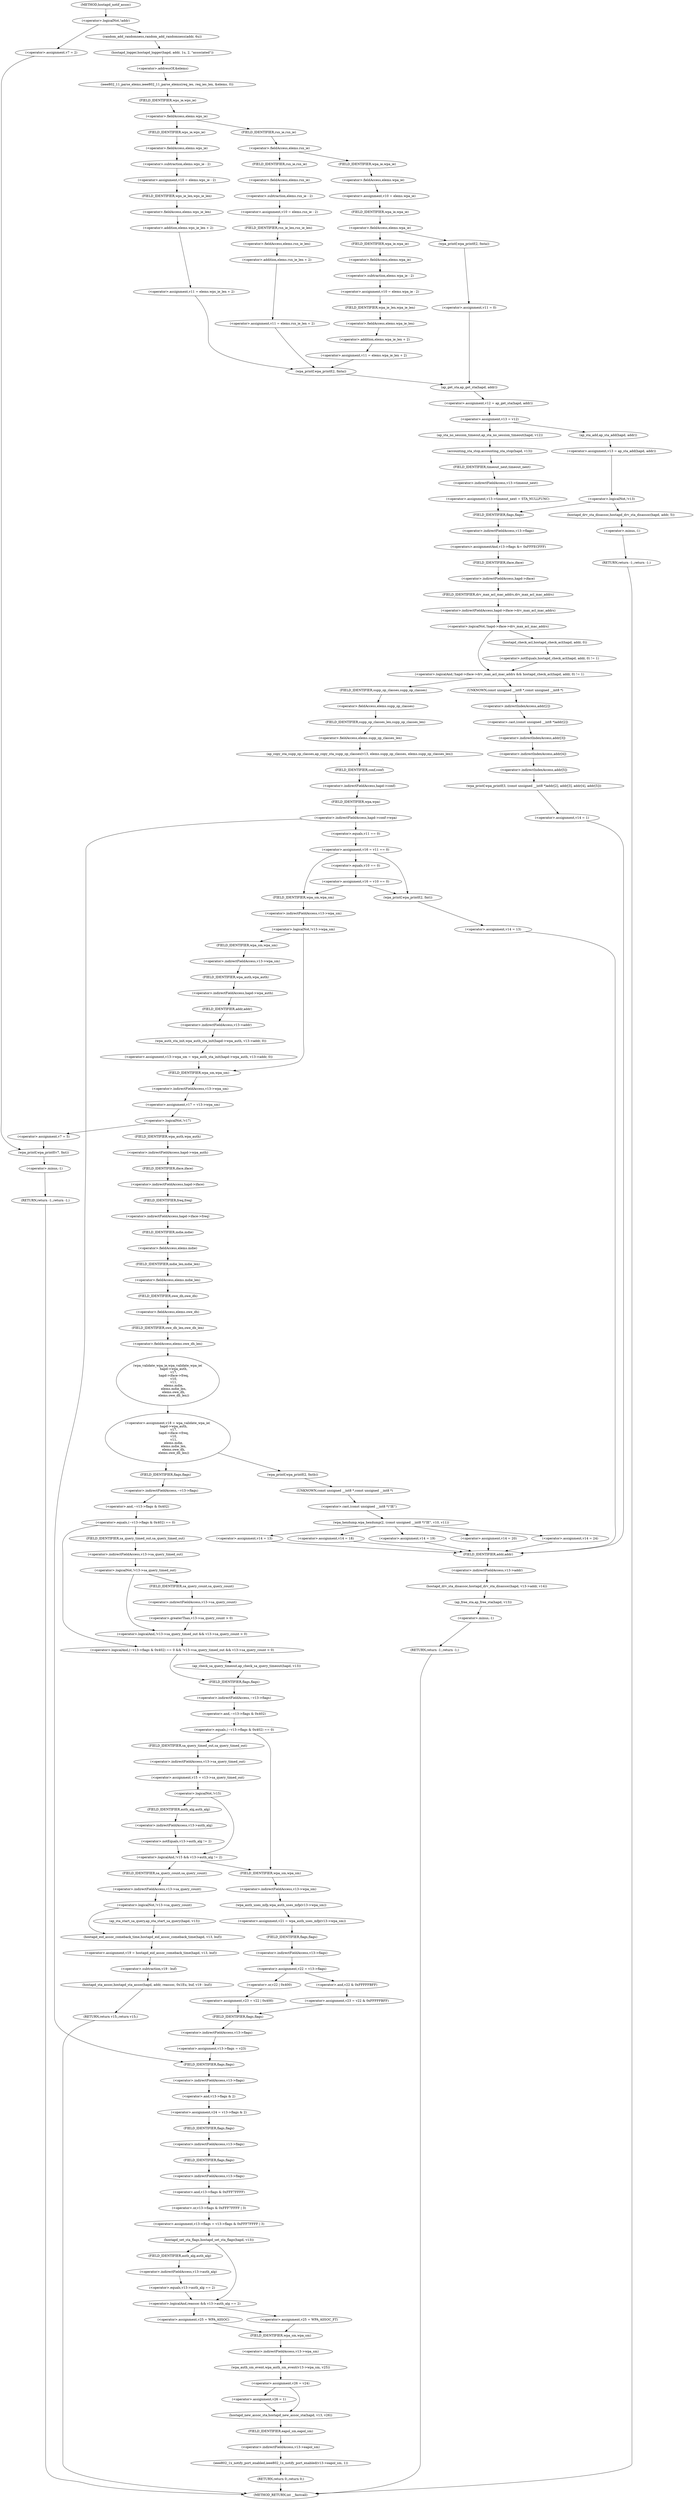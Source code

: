 digraph hostapd_notif_assoc {  
"1000153" [label = "(<operator>.logicalNot,!addr)" ]
"1000156" [label = "(<operator>.assignment,v7 = 2)" ]
"1000160" [label = "(wpa_printf,wpa_printf(v7, fmt))" ]
"1000163" [label = "(RETURN,return -1;,return -1;)" ]
"1000164" [label = "(<operator>.minus,-1)" ]
"1000166" [label = "(random_add_randomness,random_add_randomness(addr, 6u))" ]
"1000169" [label = "(hostapd_logger,hostapd_logger(hapd, addr, 1u, 2, \"associated\"))" ]
"1000175" [label = "(ieee802_11_parse_elems,ieee802_11_parse_elems(req_ies, req_ies_len, &elems, 0))" ]
"1000178" [label = "(<operator>.addressOf,&elems)" ]
"1000182" [label = "(<operator>.fieldAccess,elems.wps_ie)" ]
"1000184" [label = "(FIELD_IDENTIFIER,wps_ie,wps_ie)" ]
"1000186" [label = "(<operator>.assignment,v10 = elems.wps_ie - 2)" ]
"1000188" [label = "(<operator>.subtraction,elems.wps_ie - 2)" ]
"1000189" [label = "(<operator>.fieldAccess,elems.wps_ie)" ]
"1000191" [label = "(FIELD_IDENTIFIER,wps_ie,wps_ie)" ]
"1000193" [label = "(<operator>.assignment,v11 = elems.wps_ie_len + 2)" ]
"1000195" [label = "(<operator>.addition,elems.wps_ie_len + 2)" ]
"1000196" [label = "(<operator>.fieldAccess,elems.wps_ie_len)" ]
"1000198" [label = "(FIELD_IDENTIFIER,wps_ie_len,wps_ie_len)" ]
"1000201" [label = "(wpa_printf,wpa_printf(2, fmta))" ]
"1000206" [label = "(<operator>.fieldAccess,elems.rsn_ie)" ]
"1000208" [label = "(FIELD_IDENTIFIER,rsn_ie,rsn_ie)" ]
"1000210" [label = "(<operator>.assignment,v10 = elems.rsn_ie - 2)" ]
"1000212" [label = "(<operator>.subtraction,elems.rsn_ie - 2)" ]
"1000213" [label = "(<operator>.fieldAccess,elems.rsn_ie)" ]
"1000215" [label = "(FIELD_IDENTIFIER,rsn_ie,rsn_ie)" ]
"1000217" [label = "(<operator>.assignment,v11 = elems.rsn_ie_len + 2)" ]
"1000219" [label = "(<operator>.addition,elems.rsn_ie_len + 2)" ]
"1000220" [label = "(<operator>.fieldAccess,elems.rsn_ie_len)" ]
"1000222" [label = "(FIELD_IDENTIFIER,rsn_ie_len,rsn_ie_len)" ]
"1000225" [label = "(<operator>.assignment,v10 = elems.wpa_ie)" ]
"1000227" [label = "(<operator>.fieldAccess,elems.wpa_ie)" ]
"1000229" [label = "(FIELD_IDENTIFIER,wpa_ie,wpa_ie)" ]
"1000231" [label = "(<operator>.fieldAccess,elems.wpa_ie)" ]
"1000233" [label = "(FIELD_IDENTIFIER,wpa_ie,wpa_ie)" ]
"1000235" [label = "(<operator>.assignment,v10 = elems.wpa_ie - 2)" ]
"1000237" [label = "(<operator>.subtraction,elems.wpa_ie - 2)" ]
"1000238" [label = "(<operator>.fieldAccess,elems.wpa_ie)" ]
"1000240" [label = "(FIELD_IDENTIFIER,wpa_ie,wpa_ie)" ]
"1000242" [label = "(<operator>.assignment,v11 = elems.wpa_ie_len + 2)" ]
"1000244" [label = "(<operator>.addition,elems.wpa_ie_len + 2)" ]
"1000245" [label = "(<operator>.fieldAccess,elems.wpa_ie_len)" ]
"1000247" [label = "(FIELD_IDENTIFIER,wpa_ie_len,wpa_ie_len)" ]
"1000250" [label = "(wpa_printf,wpa_printf(2, fmta))" ]
"1000253" [label = "(<operator>.assignment,v11 = 0)" ]
"1000257" [label = "(<operator>.assignment,v12 = ap_get_sta(hapd, addr))" ]
"1000259" [label = "(ap_get_sta,ap_get_sta(hapd, addr))" ]
"1000262" [label = "(<operator>.assignment,v13 = v12)" ]
"1000268" [label = "(ap_sta_no_session_timeout,ap_sta_no_session_timeout(hapd, v12))" ]
"1000271" [label = "(accounting_sta_stop,accounting_sta_stop(hapd, v13))" ]
"1000274" [label = "(<operator>.assignment,v13->timeout_next = STA_NULLFUNC)" ]
"1000275" [label = "(<operator>.indirectFieldAccess,v13->timeout_next)" ]
"1000277" [label = "(FIELD_IDENTIFIER,timeout_next,timeout_next)" ]
"1000281" [label = "(<operator>.assignment,v13 = ap_sta_add(hapd, addr))" ]
"1000283" [label = "(ap_sta_add,ap_sta_add(hapd, addr))" ]
"1000287" [label = "(<operator>.logicalNot,!v13)" ]
"1000290" [label = "(hostapd_drv_sta_disassoc,hostapd_drv_sta_disassoc(hapd, addr, 5))" ]
"1000294" [label = "(RETURN,return -1;,return -1;)" ]
"1000295" [label = "(<operator>.minus,-1)" ]
"1000297" [label = "(<operators>.assignmentAnd,v13->flags &= 0xFFFECFFF)" ]
"1000298" [label = "(<operator>.indirectFieldAccess,v13->flags)" ]
"1000300" [label = "(FIELD_IDENTIFIER,flags,flags)" ]
"1000303" [label = "(<operator>.logicalAnd,!hapd->iface->drv_max_acl_mac_addrs && hostapd_check_acl(hapd, addr, 0) != 1)" ]
"1000304" [label = "(<operator>.logicalNot,!hapd->iface->drv_max_acl_mac_addrs)" ]
"1000305" [label = "(<operator>.indirectFieldAccess,hapd->iface->drv_max_acl_mac_addrs)" ]
"1000306" [label = "(<operator>.indirectFieldAccess,hapd->iface)" ]
"1000308" [label = "(FIELD_IDENTIFIER,iface,iface)" ]
"1000309" [label = "(FIELD_IDENTIFIER,drv_max_acl_mac_addrs,drv_max_acl_mac_addrs)" ]
"1000310" [label = "(<operator>.notEquals,hostapd_check_acl(hapd, addr, 0) != 1)" ]
"1000311" [label = "(hostapd_check_acl,hostapd_check_acl(hapd, addr, 0))" ]
"1000317" [label = "(wpa_printf,wpa_printf(3, (const unsigned __int8 *)addr[2], addr[3], addr[4], addr[5]))" ]
"1000319" [label = "(<operator>.cast,(const unsigned __int8 *)addr[2])" ]
"1000320" [label = "(UNKNOWN,const unsigned __int8 *,const unsigned __int8 *)" ]
"1000321" [label = "(<operator>.indirectIndexAccess,addr[2])" ]
"1000324" [label = "(<operator>.indirectIndexAccess,addr[3])" ]
"1000327" [label = "(<operator>.indirectIndexAccess,addr[4])" ]
"1000330" [label = "(<operator>.indirectIndexAccess,addr[5])" ]
"1000333" [label = "(<operator>.assignment,v14 = 1)" ]
"1000337" [label = "(hostapd_drv_sta_disassoc,hostapd_drv_sta_disassoc(hapd, v13->addr, v14))" ]
"1000339" [label = "(<operator>.indirectFieldAccess,v13->addr)" ]
"1000341" [label = "(FIELD_IDENTIFIER,addr,addr)" ]
"1000343" [label = "(ap_free_sta,ap_free_sta(hapd, v13))" ]
"1000346" [label = "(RETURN,return -1;,return -1;)" ]
"1000347" [label = "(<operator>.minus,-1)" ]
"1000349" [label = "(ap_copy_sta_supp_op_classes,ap_copy_sta_supp_op_classes(v13, elems.supp_op_classes, elems.supp_op_classes_len))" ]
"1000351" [label = "(<operator>.fieldAccess,elems.supp_op_classes)" ]
"1000353" [label = "(FIELD_IDENTIFIER,supp_op_classes,supp_op_classes)" ]
"1000354" [label = "(<operator>.fieldAccess,elems.supp_op_classes_len)" ]
"1000356" [label = "(FIELD_IDENTIFIER,supp_op_classes_len,supp_op_classes_len)" ]
"1000358" [label = "(<operator>.indirectFieldAccess,hapd->conf->wpa)" ]
"1000359" [label = "(<operator>.indirectFieldAccess,hapd->conf)" ]
"1000361" [label = "(FIELD_IDENTIFIER,conf,conf)" ]
"1000362" [label = "(FIELD_IDENTIFIER,wpa,wpa)" ]
"1000364" [label = "(<operator>.assignment,v16 = v11 == 0)" ]
"1000366" [label = "(<operator>.equals,v11 == 0)" ]
"1000371" [label = "(<operator>.assignment,v16 = v10 == 0)" ]
"1000373" [label = "(<operator>.equals,v10 == 0)" ]
"1000379" [label = "(wpa_printf,wpa_printf(2, fmt))" ]
"1000382" [label = "(<operator>.assignment,v14 = 13)" ]
"1000387" [label = "(<operator>.logicalNot,!v13->wpa_sm)" ]
"1000388" [label = "(<operator>.indirectFieldAccess,v13->wpa_sm)" ]
"1000390" [label = "(FIELD_IDENTIFIER,wpa_sm,wpa_sm)" ]
"1000391" [label = "(<operator>.assignment,v13->wpa_sm = wpa_auth_sta_init(hapd->wpa_auth, v13->addr, 0))" ]
"1000392" [label = "(<operator>.indirectFieldAccess,v13->wpa_sm)" ]
"1000394" [label = "(FIELD_IDENTIFIER,wpa_sm,wpa_sm)" ]
"1000395" [label = "(wpa_auth_sta_init,wpa_auth_sta_init(hapd->wpa_auth, v13->addr, 0))" ]
"1000396" [label = "(<operator>.indirectFieldAccess,hapd->wpa_auth)" ]
"1000398" [label = "(FIELD_IDENTIFIER,wpa_auth,wpa_auth)" ]
"1000399" [label = "(<operator>.indirectFieldAccess,v13->addr)" ]
"1000401" [label = "(FIELD_IDENTIFIER,addr,addr)" ]
"1000403" [label = "(<operator>.assignment,v17 = v13->wpa_sm)" ]
"1000405" [label = "(<operator>.indirectFieldAccess,v13->wpa_sm)" ]
"1000407" [label = "(FIELD_IDENTIFIER,wpa_sm,wpa_sm)" ]
"1000409" [label = "(<operator>.logicalNot,!v17)" ]
"1000412" [label = "(<operator>.assignment,v7 = 5)" ]
"1000416" [label = "(<operator>.assignment,v18 = wpa_validate_wpa_ie(\n            hapd->wpa_auth,\n            v17,\n            hapd->iface->freq,\n            v10,\n            v11,\n            elems.mdie,\n            elems.mdie_len,\n            elems.owe_dh,\n            elems.owe_dh_len))" ]
"1000418" [label = "(wpa_validate_wpa_ie,wpa_validate_wpa_ie(\n            hapd->wpa_auth,\n            v17,\n            hapd->iface->freq,\n            v10,\n            v11,\n            elems.mdie,\n            elems.mdie_len,\n            elems.owe_dh,\n            elems.owe_dh_len))" ]
"1000419" [label = "(<operator>.indirectFieldAccess,hapd->wpa_auth)" ]
"1000421" [label = "(FIELD_IDENTIFIER,wpa_auth,wpa_auth)" ]
"1000423" [label = "(<operator>.indirectFieldAccess,hapd->iface->freq)" ]
"1000424" [label = "(<operator>.indirectFieldAccess,hapd->iface)" ]
"1000426" [label = "(FIELD_IDENTIFIER,iface,iface)" ]
"1000427" [label = "(FIELD_IDENTIFIER,freq,freq)" ]
"1000430" [label = "(<operator>.fieldAccess,elems.mdie)" ]
"1000432" [label = "(FIELD_IDENTIFIER,mdie,mdie)" ]
"1000433" [label = "(<operator>.fieldAccess,elems.mdie_len)" ]
"1000435" [label = "(FIELD_IDENTIFIER,mdie_len,mdie_len)" ]
"1000436" [label = "(<operator>.fieldAccess,elems.owe_dh)" ]
"1000438" [label = "(FIELD_IDENTIFIER,owe_dh,owe_dh)" ]
"1000439" [label = "(<operator>.fieldAccess,elems.owe_dh_len)" ]
"1000441" [label = "(FIELD_IDENTIFIER,owe_dh_len,owe_dh_len)" ]
"1000445" [label = "(wpa_printf,wpa_printf(2, fmtb))" ]
"1000448" [label = "(wpa_hexdump,wpa_hexdump(2, (const unsigned __int8 *)\"IE\", v10, v11))" ]
"1000450" [label = "(<operator>.cast,(const unsigned __int8 *)\"IE\")" ]
"1000451" [label = "(UNKNOWN,const unsigned __int8 *,const unsigned __int8 *)" ]
"1000459" [label = "(<operator>.assignment,v14 = 18)" ]
"1000464" [label = "(<operator>.assignment,v14 = 19)" ]
"1000469" [label = "(<operator>.assignment,v14 = 20)" ]
"1000474" [label = "(<operator>.assignment,v14 = 24)" ]
"1000479" [label = "(<operator>.assignment,v14 = 13)" ]
"1000485" [label = "(<operator>.logicalAnd,(~v13->flags & 0x402) == 0 && !v13->sa_query_timed_out && v13->sa_query_count > 0)" ]
"1000486" [label = "(<operator>.equals,(~v13->flags & 0x402) == 0)" ]
"1000487" [label = "(<operator>.and,~v13->flags & 0x402)" ]
"1000488" [label = "(<operator>.indirectFieldAccess,~v13->flags)" ]
"1000490" [label = "(FIELD_IDENTIFIER,flags,flags)" ]
"1000493" [label = "(<operator>.logicalAnd,!v13->sa_query_timed_out && v13->sa_query_count > 0)" ]
"1000494" [label = "(<operator>.logicalNot,!v13->sa_query_timed_out)" ]
"1000495" [label = "(<operator>.indirectFieldAccess,v13->sa_query_timed_out)" ]
"1000497" [label = "(FIELD_IDENTIFIER,sa_query_timed_out,sa_query_timed_out)" ]
"1000498" [label = "(<operator>.greaterThan,v13->sa_query_count > 0)" ]
"1000499" [label = "(<operator>.indirectFieldAccess,v13->sa_query_count)" ]
"1000501" [label = "(FIELD_IDENTIFIER,sa_query_count,sa_query_count)" ]
"1000503" [label = "(ap_check_sa_query_timeout,ap_check_sa_query_timeout(hapd, v13))" ]
"1000507" [label = "(<operator>.equals,(~v13->flags & 0x402) == 0)" ]
"1000508" [label = "(<operator>.and,~v13->flags & 0x402)" ]
"1000509" [label = "(<operator>.indirectFieldAccess,~v13->flags)" ]
"1000511" [label = "(FIELD_IDENTIFIER,flags,flags)" ]
"1000515" [label = "(<operator>.assignment,v15 = v13->sa_query_timed_out)" ]
"1000517" [label = "(<operator>.indirectFieldAccess,v13->sa_query_timed_out)" ]
"1000519" [label = "(FIELD_IDENTIFIER,sa_query_timed_out,sa_query_timed_out)" ]
"1000521" [label = "(<operator>.logicalAnd,!v15 && v13->auth_alg != 2)" ]
"1000522" [label = "(<operator>.logicalNot,!v15)" ]
"1000524" [label = "(<operator>.notEquals,v13->auth_alg != 2)" ]
"1000525" [label = "(<operator>.indirectFieldAccess,v13->auth_alg)" ]
"1000527" [label = "(FIELD_IDENTIFIER,auth_alg,auth_alg)" ]
"1000531" [label = "(<operator>.logicalNot,!v13->sa_query_count)" ]
"1000532" [label = "(<operator>.indirectFieldAccess,v13->sa_query_count)" ]
"1000534" [label = "(FIELD_IDENTIFIER,sa_query_count,sa_query_count)" ]
"1000535" [label = "(ap_sta_start_sa_query,ap_sta_start_sa_query(hapd, v13))" ]
"1000538" [label = "(<operator>.assignment,v19 = hostapd_eid_assoc_comeback_time(hapd, v13, buf))" ]
"1000540" [label = "(hostapd_eid_assoc_comeback_time,hostapd_eid_assoc_comeback_time(hapd, v13, buf))" ]
"1000544" [label = "(hostapd_sta_assoc,hostapd_sta_assoc(hapd, addr, reassoc, 0x1Eu, buf, v19 - buf))" ]
"1000550" [label = "(<operator>.subtraction,v19 - buf)" ]
"1000553" [label = "(RETURN,return v15;,return v15;)" ]
"1000555" [label = "(<operator>.assignment,v21 = wpa_auth_uses_mfp(v13->wpa_sm))" ]
"1000557" [label = "(wpa_auth_uses_mfp,wpa_auth_uses_mfp(v13->wpa_sm))" ]
"1000558" [label = "(<operator>.indirectFieldAccess,v13->wpa_sm)" ]
"1000560" [label = "(FIELD_IDENTIFIER,wpa_sm,wpa_sm)" ]
"1000561" [label = "(<operator>.assignment,v22 = v13->flags)" ]
"1000563" [label = "(<operator>.indirectFieldAccess,v13->flags)" ]
"1000565" [label = "(FIELD_IDENTIFIER,flags,flags)" ]
"1000568" [label = "(<operator>.assignment,v23 = v22 | 0x400)" ]
"1000570" [label = "(<operator>.or,v22 | 0x400)" ]
"1000574" [label = "(<operator>.assignment,v23 = v22 & 0xFFFFFBFF)" ]
"1000576" [label = "(<operator>.and,v22 & 0xFFFFFBFF)" ]
"1000579" [label = "(<operator>.assignment,v13->flags = v23)" ]
"1000580" [label = "(<operator>.indirectFieldAccess,v13->flags)" ]
"1000582" [label = "(FIELD_IDENTIFIER,flags,flags)" ]
"1000584" [label = "(<operator>.assignment,v24 = v13->flags & 2)" ]
"1000586" [label = "(<operator>.and,v13->flags & 2)" ]
"1000587" [label = "(<operator>.indirectFieldAccess,v13->flags)" ]
"1000589" [label = "(FIELD_IDENTIFIER,flags,flags)" ]
"1000591" [label = "(<operator>.assignment,v13->flags = v13->flags & 0xFFF7FFFF | 3)" ]
"1000592" [label = "(<operator>.indirectFieldAccess,v13->flags)" ]
"1000594" [label = "(FIELD_IDENTIFIER,flags,flags)" ]
"1000595" [label = "(<operator>.or,v13->flags & 0xFFF7FFFF | 3)" ]
"1000596" [label = "(<operator>.and,v13->flags & 0xFFF7FFFF)" ]
"1000597" [label = "(<operator>.indirectFieldAccess,v13->flags)" ]
"1000599" [label = "(FIELD_IDENTIFIER,flags,flags)" ]
"1000602" [label = "(hostapd_set_sta_flags,hostapd_set_sta_flags(hapd, v13))" ]
"1000606" [label = "(<operator>.logicalAnd,reassoc && v13->auth_alg == 2)" ]
"1000608" [label = "(<operator>.equals,v13->auth_alg == 2)" ]
"1000609" [label = "(<operator>.indirectFieldAccess,v13->auth_alg)" ]
"1000611" [label = "(FIELD_IDENTIFIER,auth_alg,auth_alg)" ]
"1000613" [label = "(<operator>.assignment,v25 = WPA_ASSOC_FT)" ]
"1000617" [label = "(<operator>.assignment,v25 = WPA_ASSOC)" ]
"1000620" [label = "(wpa_auth_sm_event,wpa_auth_sm_event(v13->wpa_sm, v25))" ]
"1000621" [label = "(<operator>.indirectFieldAccess,v13->wpa_sm)" ]
"1000623" [label = "(FIELD_IDENTIFIER,wpa_sm,wpa_sm)" ]
"1000625" [label = "(<operator>.assignment,v26 = v24)" ]
"1000630" [label = "(<operator>.assignment,v26 = 1)" ]
"1000633" [label = "(hostapd_new_assoc_sta,hostapd_new_assoc_sta(hapd, v13, v26))" ]
"1000637" [label = "(ieee802_1x_notify_port_enabled,ieee802_1x_notify_port_enabled(v13->eapol_sm, 1))" ]
"1000638" [label = "(<operator>.indirectFieldAccess,v13->eapol_sm)" ]
"1000640" [label = "(FIELD_IDENTIFIER,eapol_sm,eapol_sm)" ]
"1000642" [label = "(RETURN,return 0;,return 0;)" ]
"1000123" [label = "(METHOD,hostapd_notif_assoc)" ]
"1000644" [label = "(METHOD_RETURN,int __fastcall)" ]
  "1000153" -> "1000156" 
  "1000153" -> "1000166" 
  "1000156" -> "1000160" 
  "1000160" -> "1000164" 
  "1000163" -> "1000644" 
  "1000164" -> "1000163" 
  "1000166" -> "1000169" 
  "1000169" -> "1000178" 
  "1000175" -> "1000184" 
  "1000178" -> "1000175" 
  "1000182" -> "1000191" 
  "1000182" -> "1000208" 
  "1000184" -> "1000182" 
  "1000186" -> "1000198" 
  "1000188" -> "1000186" 
  "1000189" -> "1000188" 
  "1000191" -> "1000189" 
  "1000193" -> "1000201" 
  "1000195" -> "1000193" 
  "1000196" -> "1000195" 
  "1000198" -> "1000196" 
  "1000201" -> "1000259" 
  "1000206" -> "1000215" 
  "1000206" -> "1000229" 
  "1000208" -> "1000206" 
  "1000210" -> "1000222" 
  "1000212" -> "1000210" 
  "1000213" -> "1000212" 
  "1000215" -> "1000213" 
  "1000217" -> "1000201" 
  "1000219" -> "1000217" 
  "1000220" -> "1000219" 
  "1000222" -> "1000220" 
  "1000225" -> "1000233" 
  "1000227" -> "1000225" 
  "1000229" -> "1000227" 
  "1000231" -> "1000240" 
  "1000231" -> "1000250" 
  "1000233" -> "1000231" 
  "1000235" -> "1000247" 
  "1000237" -> "1000235" 
  "1000238" -> "1000237" 
  "1000240" -> "1000238" 
  "1000242" -> "1000201" 
  "1000244" -> "1000242" 
  "1000245" -> "1000244" 
  "1000247" -> "1000245" 
  "1000250" -> "1000253" 
  "1000253" -> "1000259" 
  "1000257" -> "1000262" 
  "1000259" -> "1000257" 
  "1000262" -> "1000268" 
  "1000262" -> "1000283" 
  "1000268" -> "1000271" 
  "1000271" -> "1000277" 
  "1000274" -> "1000300" 
  "1000275" -> "1000274" 
  "1000277" -> "1000275" 
  "1000281" -> "1000287" 
  "1000283" -> "1000281" 
  "1000287" -> "1000290" 
  "1000287" -> "1000300" 
  "1000290" -> "1000295" 
  "1000294" -> "1000644" 
  "1000295" -> "1000294" 
  "1000297" -> "1000308" 
  "1000298" -> "1000297" 
  "1000300" -> "1000298" 
  "1000303" -> "1000320" 
  "1000303" -> "1000353" 
  "1000304" -> "1000303" 
  "1000304" -> "1000311" 
  "1000305" -> "1000304" 
  "1000306" -> "1000309" 
  "1000308" -> "1000306" 
  "1000309" -> "1000305" 
  "1000310" -> "1000303" 
  "1000311" -> "1000310" 
  "1000317" -> "1000333" 
  "1000319" -> "1000324" 
  "1000320" -> "1000321" 
  "1000321" -> "1000319" 
  "1000324" -> "1000327" 
  "1000327" -> "1000330" 
  "1000330" -> "1000317" 
  "1000333" -> "1000341" 
  "1000337" -> "1000343" 
  "1000339" -> "1000337" 
  "1000341" -> "1000339" 
  "1000343" -> "1000347" 
  "1000346" -> "1000644" 
  "1000347" -> "1000346" 
  "1000349" -> "1000361" 
  "1000351" -> "1000356" 
  "1000353" -> "1000351" 
  "1000354" -> "1000349" 
  "1000356" -> "1000354" 
  "1000358" -> "1000366" 
  "1000358" -> "1000589" 
  "1000359" -> "1000362" 
  "1000361" -> "1000359" 
  "1000362" -> "1000358" 
  "1000364" -> "1000373" 
  "1000364" -> "1000379" 
  "1000364" -> "1000390" 
  "1000366" -> "1000364" 
  "1000371" -> "1000379" 
  "1000371" -> "1000390" 
  "1000373" -> "1000371" 
  "1000379" -> "1000382" 
  "1000382" -> "1000341" 
  "1000387" -> "1000394" 
  "1000387" -> "1000407" 
  "1000388" -> "1000387" 
  "1000390" -> "1000388" 
  "1000391" -> "1000407" 
  "1000392" -> "1000398" 
  "1000394" -> "1000392" 
  "1000395" -> "1000391" 
  "1000396" -> "1000401" 
  "1000398" -> "1000396" 
  "1000399" -> "1000395" 
  "1000401" -> "1000399" 
  "1000403" -> "1000409" 
  "1000405" -> "1000403" 
  "1000407" -> "1000405" 
  "1000409" -> "1000412" 
  "1000409" -> "1000421" 
  "1000412" -> "1000160" 
  "1000416" -> "1000445" 
  "1000416" -> "1000490" 
  "1000418" -> "1000416" 
  "1000419" -> "1000426" 
  "1000421" -> "1000419" 
  "1000423" -> "1000432" 
  "1000424" -> "1000427" 
  "1000426" -> "1000424" 
  "1000427" -> "1000423" 
  "1000430" -> "1000435" 
  "1000432" -> "1000430" 
  "1000433" -> "1000438" 
  "1000435" -> "1000433" 
  "1000436" -> "1000441" 
  "1000438" -> "1000436" 
  "1000439" -> "1000418" 
  "1000441" -> "1000439" 
  "1000445" -> "1000451" 
  "1000448" -> "1000459" 
  "1000448" -> "1000464" 
  "1000448" -> "1000469" 
  "1000448" -> "1000474" 
  "1000448" -> "1000479" 
  "1000450" -> "1000448" 
  "1000451" -> "1000450" 
  "1000459" -> "1000341" 
  "1000464" -> "1000341" 
  "1000469" -> "1000341" 
  "1000474" -> "1000341" 
  "1000479" -> "1000341" 
  "1000485" -> "1000503" 
  "1000485" -> "1000511" 
  "1000486" -> "1000485" 
  "1000486" -> "1000497" 
  "1000487" -> "1000486" 
  "1000488" -> "1000487" 
  "1000490" -> "1000488" 
  "1000493" -> "1000485" 
  "1000494" -> "1000493" 
  "1000494" -> "1000501" 
  "1000495" -> "1000494" 
  "1000497" -> "1000495" 
  "1000498" -> "1000493" 
  "1000499" -> "1000498" 
  "1000501" -> "1000499" 
  "1000503" -> "1000511" 
  "1000507" -> "1000519" 
  "1000507" -> "1000560" 
  "1000508" -> "1000507" 
  "1000509" -> "1000508" 
  "1000511" -> "1000509" 
  "1000515" -> "1000522" 
  "1000517" -> "1000515" 
  "1000519" -> "1000517" 
  "1000521" -> "1000534" 
  "1000521" -> "1000560" 
  "1000522" -> "1000521" 
  "1000522" -> "1000527" 
  "1000524" -> "1000521" 
  "1000525" -> "1000524" 
  "1000527" -> "1000525" 
  "1000531" -> "1000535" 
  "1000531" -> "1000540" 
  "1000532" -> "1000531" 
  "1000534" -> "1000532" 
  "1000535" -> "1000540" 
  "1000538" -> "1000550" 
  "1000540" -> "1000538" 
  "1000544" -> "1000553" 
  "1000550" -> "1000544" 
  "1000553" -> "1000644" 
  "1000555" -> "1000565" 
  "1000557" -> "1000555" 
  "1000558" -> "1000557" 
  "1000560" -> "1000558" 
  "1000561" -> "1000570" 
  "1000561" -> "1000576" 
  "1000563" -> "1000561" 
  "1000565" -> "1000563" 
  "1000568" -> "1000582" 
  "1000570" -> "1000568" 
  "1000574" -> "1000582" 
  "1000576" -> "1000574" 
  "1000579" -> "1000589" 
  "1000580" -> "1000579" 
  "1000582" -> "1000580" 
  "1000584" -> "1000594" 
  "1000586" -> "1000584" 
  "1000587" -> "1000586" 
  "1000589" -> "1000587" 
  "1000591" -> "1000602" 
  "1000592" -> "1000599" 
  "1000594" -> "1000592" 
  "1000595" -> "1000591" 
  "1000596" -> "1000595" 
  "1000597" -> "1000596" 
  "1000599" -> "1000597" 
  "1000602" -> "1000606" 
  "1000602" -> "1000611" 
  "1000606" -> "1000613" 
  "1000606" -> "1000617" 
  "1000608" -> "1000606" 
  "1000609" -> "1000608" 
  "1000611" -> "1000609" 
  "1000613" -> "1000623" 
  "1000617" -> "1000623" 
  "1000620" -> "1000625" 
  "1000621" -> "1000620" 
  "1000623" -> "1000621" 
  "1000625" -> "1000630" 
  "1000625" -> "1000633" 
  "1000630" -> "1000633" 
  "1000633" -> "1000640" 
  "1000637" -> "1000642" 
  "1000638" -> "1000637" 
  "1000640" -> "1000638" 
  "1000642" -> "1000644" 
  "1000123" -> "1000153" 
}
